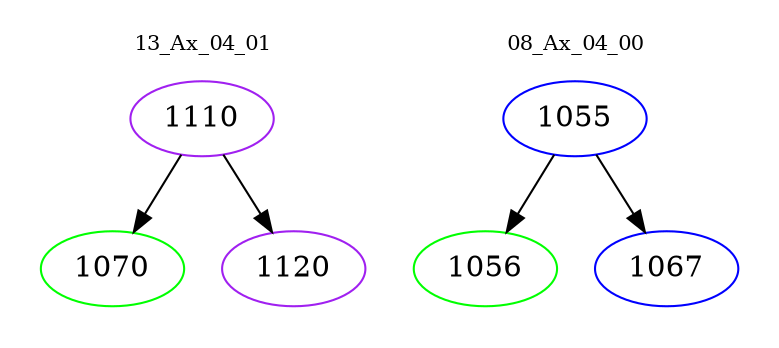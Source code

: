 digraph{
subgraph cluster_0 {
color = white
label = "13_Ax_04_01";
fontsize=10;
T0_1110 [label="1110", color="purple"]
T0_1110 -> T0_1070 [color="black"]
T0_1070 [label="1070", color="green"]
T0_1110 -> T0_1120 [color="black"]
T0_1120 [label="1120", color="purple"]
}
subgraph cluster_1 {
color = white
label = "08_Ax_04_00";
fontsize=10;
T1_1055 [label="1055", color="blue"]
T1_1055 -> T1_1056 [color="black"]
T1_1056 [label="1056", color="green"]
T1_1055 -> T1_1067 [color="black"]
T1_1067 [label="1067", color="blue"]
}
}
